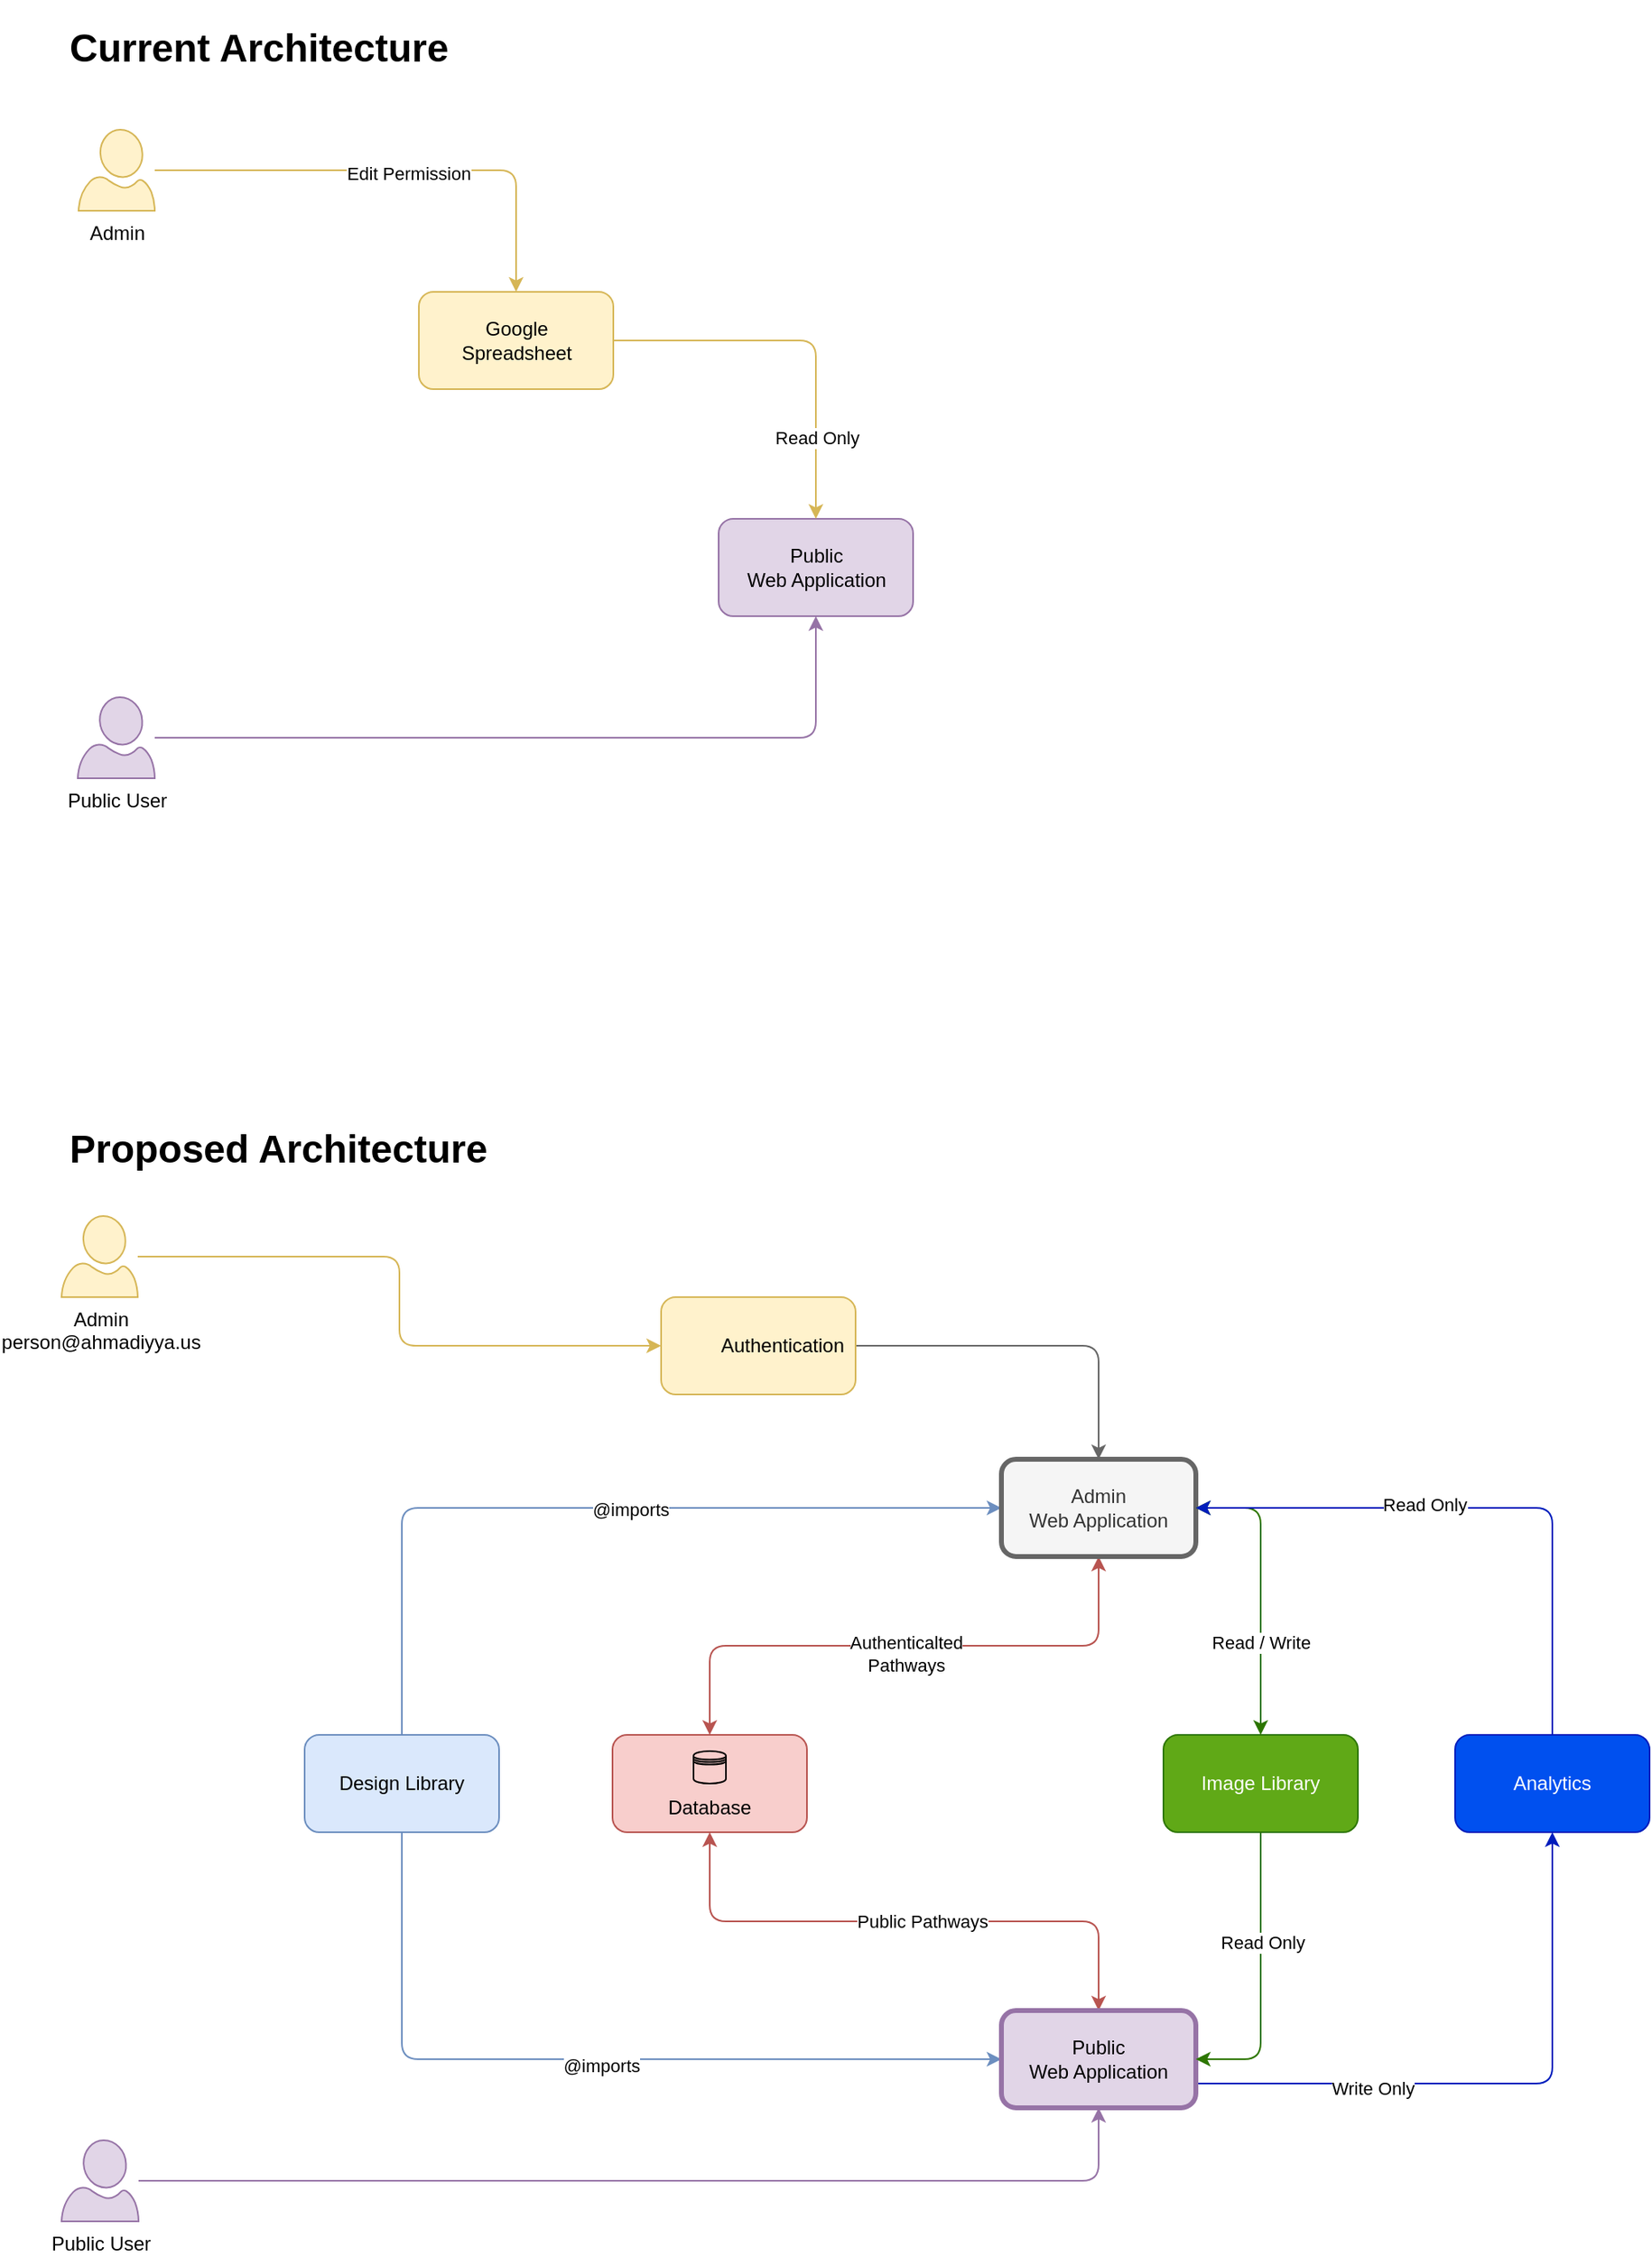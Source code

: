 <mxfile version="27.0.3">
  <diagram name="Page-1" id="NxsLywqPWlqC4Z0T5Jg_">
    <mxGraphModel dx="1892" dy="1910" grid="1" gridSize="10" guides="1" tooltips="1" connect="1" arrows="1" fold="1" page="1" pageScale="1" pageWidth="1169" pageHeight="827" math="0" shadow="0">
      <root>
        <mxCell id="0" />
        <mxCell id="1" parent="0" />
        <mxCell id="weHIqjTiIE6TXDT-aa-w-1" style="edgeStyle=elbowEdgeStyle;rounded=1;orthogonalLoop=1;jettySize=auto;elbow=vertical;html=1;entryX=0;entryY=0.5;entryDx=0;entryDy=0;startArrow=none;startFill=0;exitX=0.5;exitY=0;exitDx=0;exitDy=0;fillColor=#dae8fc;strokeColor=#6c8ebf;" parent="1" source="weHIqjTiIE6TXDT-aa-w-5" target="weHIqjTiIE6TXDT-aa-w-8" edge="1">
          <mxGeometry relative="1" as="geometry">
            <Array as="points">
              <mxPoint x="310" y="300" />
            </Array>
          </mxGeometry>
        </mxCell>
        <mxCell id="weHIqjTiIE6TXDT-aa-w-2" value="@imports" style="edgeLabel;html=1;align=center;verticalAlign=middle;resizable=0;points=[];" parent="weHIqjTiIE6TXDT-aa-w-1" vertex="1" connectable="0">
          <mxGeometry x="0.101" y="-1" relative="1" as="geometry">
            <mxPoint as="offset" />
          </mxGeometry>
        </mxCell>
        <mxCell id="weHIqjTiIE6TXDT-aa-w-3" style="edgeStyle=elbowEdgeStyle;rounded=1;orthogonalLoop=1;jettySize=auto;elbow=vertical;html=1;entryX=0;entryY=0.5;entryDx=0;entryDy=0;startArrow=none;startFill=0;exitX=0.5;exitY=1;exitDx=0;exitDy=0;fillColor=#dae8fc;strokeColor=#6c8ebf;" parent="1" source="weHIqjTiIE6TXDT-aa-w-5" target="weHIqjTiIE6TXDT-aa-w-12" edge="1">
          <mxGeometry relative="1" as="geometry">
            <Array as="points">
              <mxPoint x="360" y="640" />
            </Array>
          </mxGeometry>
        </mxCell>
        <mxCell id="weHIqjTiIE6TXDT-aa-w-4" value="@imports" style="edgeLabel;html=1;align=center;verticalAlign=middle;resizable=0;points=[];" parent="weHIqjTiIE6TXDT-aa-w-3" vertex="1" connectable="0">
          <mxGeometry x="0.031" y="-4" relative="1" as="geometry">
            <mxPoint as="offset" />
          </mxGeometry>
        </mxCell>
        <mxCell id="weHIqjTiIE6TXDT-aa-w-5" value="Design Library" style="rounded=1;whiteSpace=wrap;html=1;fillColor=#dae8fc;strokeColor=#6c8ebf;" parent="1" vertex="1">
          <mxGeometry x="250" y="440" width="120" height="60" as="geometry" />
        </mxCell>
        <mxCell id="weHIqjTiIE6TXDT-aa-w-6" style="edgeStyle=elbowEdgeStyle;rounded=1;orthogonalLoop=1;jettySize=auto;elbow=vertical;html=1;startArrow=classic;startFill=1;fillColor=#f8cecc;strokeColor=#b85450;" parent="1" source="weHIqjTiIE6TXDT-aa-w-8" target="weHIqjTiIE6TXDT-aa-w-27" edge="1">
          <mxGeometry relative="1" as="geometry" />
        </mxCell>
        <mxCell id="weHIqjTiIE6TXDT-aa-w-7" value="Authenticalted&lt;br&gt;Pathways" style="edgeLabel;html=1;align=center;verticalAlign=middle;resizable=0;points=[];" parent="weHIqjTiIE6TXDT-aa-w-6" vertex="1" connectable="0">
          <mxGeometry x="-0.397" y="3" relative="1" as="geometry">
            <mxPoint x="-69" y="2" as="offset" />
          </mxGeometry>
        </mxCell>
        <mxCell id="weHIqjTiIE6TXDT-aa-w-8" value="Admin&lt;br&gt;Web Application" style="rounded=1;whiteSpace=wrap;html=1;fillColor=#f5f5f5;strokeColor=#666666;fontColor=#333333;strokeWidth=3;" parent="1" vertex="1">
          <mxGeometry x="680" y="270" width="120" height="60" as="geometry" />
        </mxCell>
        <mxCell id="weHIqjTiIE6TXDT-aa-w-9" value="Public Pathways" style="edgeStyle=elbowEdgeStyle;rounded=1;orthogonalLoop=1;jettySize=auto;elbow=vertical;html=1;entryX=0.5;entryY=0;entryDx=0;entryDy=0;startArrow=classic;startFill=1;fillColor=#f8cecc;strokeColor=#b85450;" parent="1" source="weHIqjTiIE6TXDT-aa-w-27" target="weHIqjTiIE6TXDT-aa-w-12" edge="1">
          <mxGeometry x="0.059" relative="1" as="geometry">
            <mxPoint as="offset" />
          </mxGeometry>
        </mxCell>
        <mxCell id="weHIqjTiIE6TXDT-aa-w-10" style="edgeStyle=orthogonalEdgeStyle;rounded=1;orthogonalLoop=1;jettySize=auto;html=1;entryX=0.5;entryY=1;entryDx=0;entryDy=0;fillColor=#0050ef;strokeColor=#001DBC;exitX=1;exitY=0.75;exitDx=0;exitDy=0;curved=0;" parent="1" source="weHIqjTiIE6TXDT-aa-w-12" target="weHIqjTiIE6TXDT-aa-w-25" edge="1">
          <mxGeometry relative="1" as="geometry" />
        </mxCell>
        <mxCell id="weHIqjTiIE6TXDT-aa-w-11" value="Write Only" style="edgeLabel;html=1;align=center;verticalAlign=middle;resizable=0;points=[];" parent="weHIqjTiIE6TXDT-aa-w-10" vertex="1" connectable="0">
          <mxGeometry x="-0.422" y="-3" relative="1" as="geometry">
            <mxPoint as="offset" />
          </mxGeometry>
        </mxCell>
        <mxCell id="weHIqjTiIE6TXDT-aa-w-12" value="Public&lt;br&gt;Web Application" style="rounded=1;whiteSpace=wrap;html=1;fillColor=#e1d5e7;strokeColor=#9673a6;strokeWidth=3;" parent="1" vertex="1">
          <mxGeometry x="680" y="610" width="120" height="60" as="geometry" />
        </mxCell>
        <mxCell id="weHIqjTiIE6TXDT-aa-w-13" style="edgeStyle=orthogonalEdgeStyle;rounded=1;orthogonalLoop=1;jettySize=auto;html=1;entryX=0;entryY=0.5;entryDx=0;entryDy=0;curved=0;fillColor=#fff2cc;strokeColor=#d6b656;" parent="1" source="weHIqjTiIE6TXDT-aa-w-14" target="weHIqjTiIE6TXDT-aa-w-30" edge="1">
          <mxGeometry relative="1" as="geometry" />
        </mxCell>
        <mxCell id="weHIqjTiIE6TXDT-aa-w-14" value="Admin&lt;br&gt;person@ahmadiyya.us" style="sketch=0;aspect=fixed;pointerEvents=1;shadow=0;dashed=0;html=1;strokeColor=#d6b656;labelPosition=center;verticalLabelPosition=bottom;verticalAlign=top;align=center;fillColor=#fff2cc;shape=mxgraph.azure.user;labelBackgroundColor=none;labelBorderColor=none;" parent="1" vertex="1">
          <mxGeometry x="100" y="120" width="47" height="50" as="geometry" />
        </mxCell>
        <mxCell id="weHIqjTiIE6TXDT-aa-w-15" style="edgeStyle=orthogonalEdgeStyle;rounded=1;orthogonalLoop=1;jettySize=auto;html=1;entryX=0.5;entryY=1;entryDx=0;entryDy=0;fillColor=#e1d5e7;strokeColor=#9673a6;curved=0;" parent="1" source="weHIqjTiIE6TXDT-aa-w-16" target="weHIqjTiIE6TXDT-aa-w-12" edge="1">
          <mxGeometry relative="1" as="geometry" />
        </mxCell>
        <mxCell id="weHIqjTiIE6TXDT-aa-w-16" value="Public User" style="verticalLabelPosition=bottom;html=1;verticalAlign=top;align=center;strokeColor=#9673a6;fillColor=#e1d5e7;shape=mxgraph.azure.user;labelBackgroundColor=none;labelBorderColor=none;" parent="1" vertex="1">
          <mxGeometry x="100" y="690" width="47.5" height="50" as="geometry" />
        </mxCell>
        <mxCell id="weHIqjTiIE6TXDT-aa-w-17" style="edgeStyle=orthogonalEdgeStyle;rounded=1;orthogonalLoop=1;jettySize=auto;html=1;curved=0;fillColor=#f5f5f5;strokeColor=#666666;" parent="1" source="weHIqjTiIE6TXDT-aa-w-30" target="weHIqjTiIE6TXDT-aa-w-8" edge="1">
          <mxGeometry relative="1" as="geometry" />
        </mxCell>
        <mxCell id="weHIqjTiIE6TXDT-aa-w-18" style="edgeStyle=orthogonalEdgeStyle;rounded=1;orthogonalLoop=1;jettySize=auto;html=1;entryX=1;entryY=0.5;entryDx=0;entryDy=0;fillColor=#60a917;strokeColor=#2D7600;curved=0;startArrow=classic;startFill=1;" parent="1" source="weHIqjTiIE6TXDT-aa-w-22" target="weHIqjTiIE6TXDT-aa-w-8" edge="1">
          <mxGeometry relative="1" as="geometry" />
        </mxCell>
        <mxCell id="weHIqjTiIE6TXDT-aa-w-19" value="Read / Write" style="edgeLabel;html=1;align=center;verticalAlign=middle;resizable=0;points=[];" parent="weHIqjTiIE6TXDT-aa-w-18" vertex="1" connectable="0">
          <mxGeometry x="-0.362" relative="1" as="geometry">
            <mxPoint as="offset" />
          </mxGeometry>
        </mxCell>
        <mxCell id="weHIqjTiIE6TXDT-aa-w-20" style="edgeStyle=orthogonalEdgeStyle;rounded=1;orthogonalLoop=1;jettySize=auto;html=1;entryX=1;entryY=0.5;entryDx=0;entryDy=0;fillColor=#60a917;strokeColor=#2D7600;curved=0;" parent="1" source="weHIqjTiIE6TXDT-aa-w-22" target="weHIqjTiIE6TXDT-aa-w-12" edge="1">
          <mxGeometry relative="1" as="geometry" />
        </mxCell>
        <mxCell id="weHIqjTiIE6TXDT-aa-w-21" value="Read Only" style="edgeLabel;html=1;align=center;verticalAlign=middle;resizable=0;points=[];" parent="weHIqjTiIE6TXDT-aa-w-20" vertex="1" connectable="0">
          <mxGeometry x="-0.243" y="1" relative="1" as="geometry">
            <mxPoint as="offset" />
          </mxGeometry>
        </mxCell>
        <mxCell id="weHIqjTiIE6TXDT-aa-w-22" value="Image Library" style="rounded=1;whiteSpace=wrap;html=1;fillColor=#60a917;strokeColor=#2D7600;fontColor=#ffffff;" parent="1" vertex="1">
          <mxGeometry x="780" y="440" width="120" height="60" as="geometry" />
        </mxCell>
        <mxCell id="weHIqjTiIE6TXDT-aa-w-23" style="edgeStyle=orthogonalEdgeStyle;rounded=1;orthogonalLoop=1;jettySize=auto;html=1;entryX=1;entryY=0.5;entryDx=0;entryDy=0;fillColor=#0050ef;strokeColor=#001DBC;curved=0;" parent="1" source="weHIqjTiIE6TXDT-aa-w-25" target="weHIqjTiIE6TXDT-aa-w-8" edge="1">
          <mxGeometry relative="1" as="geometry">
            <Array as="points">
              <mxPoint x="1020" y="300" />
            </Array>
          </mxGeometry>
        </mxCell>
        <mxCell id="weHIqjTiIE6TXDT-aa-w-24" value="Read Only" style="edgeLabel;html=1;align=center;verticalAlign=middle;resizable=0;points=[];" parent="weHIqjTiIE6TXDT-aa-w-23" vertex="1" connectable="0">
          <mxGeometry x="0.218" y="-2" relative="1" as="geometry">
            <mxPoint as="offset" />
          </mxGeometry>
        </mxCell>
        <mxCell id="weHIqjTiIE6TXDT-aa-w-25" value="Analytics" style="rounded=1;whiteSpace=wrap;html=1;fillColor=#0050ef;strokeColor=#001DBC;fontColor=#ffffff;" parent="1" vertex="1">
          <mxGeometry x="960" y="440" width="120" height="60" as="geometry" />
        </mxCell>
        <mxCell id="weHIqjTiIE6TXDT-aa-w-26" value="" style="group" parent="1" vertex="1" connectable="0">
          <mxGeometry x="440" y="440" width="120" height="60" as="geometry" />
        </mxCell>
        <mxCell id="weHIqjTiIE6TXDT-aa-w-27" value="&lt;br&gt;&lt;br&gt;Database" style="rounded=1;whiteSpace=wrap;html=1;fillColor=#f8cecc;strokeColor=#b85450;align=center;" parent="weHIqjTiIE6TXDT-aa-w-26" vertex="1">
          <mxGeometry width="120" height="60" as="geometry" />
        </mxCell>
        <mxCell id="weHIqjTiIE6TXDT-aa-w-28" value="" style="shape=datastore;whiteSpace=wrap;html=1;fillColor=none;" parent="weHIqjTiIE6TXDT-aa-w-26" vertex="1">
          <mxGeometry x="50" y="10" width="20" height="20" as="geometry" />
        </mxCell>
        <mxCell id="weHIqjTiIE6TXDT-aa-w-29" value="" style="group" parent="1" vertex="1" connectable="0">
          <mxGeometry x="470" y="170" width="120" height="60" as="geometry" />
        </mxCell>
        <mxCell id="weHIqjTiIE6TXDT-aa-w-30" value="&amp;nbsp; &amp;nbsp; &amp;nbsp; &amp;nbsp; &amp;nbsp;Authentication" style="rounded=1;whiteSpace=wrap;html=1;fillColor=#fff2cc;strokeColor=#d6b656;" parent="weHIqjTiIE6TXDT-aa-w-29" vertex="1">
          <mxGeometry width="120" height="60" as="geometry" />
        </mxCell>
        <mxCell id="weHIqjTiIE6TXDT-aa-w-31" value="" style="shape=image;html=1;verticalAlign=top;verticalLabelPosition=bottom;labelBackgroundColor=#ffffff;imageAspect=0;aspect=fixed;image=https://cdn2.iconfinder.com/data/icons/thin-line-icons-for-seo-and-development-1/64/SEO_key-128.png;labelBorderColor=default;" parent="weHIqjTiIE6TXDT-aa-w-29" vertex="1">
          <mxGeometry x="10" y="15" width="30" height="30" as="geometry" />
        </mxCell>
        <mxCell id="weHIqjTiIE6TXDT-aa-w-32" style="edgeStyle=orthogonalEdgeStyle;rounded=1;orthogonalLoop=1;jettySize=auto;html=1;curved=0;fillColor=#fff2cc;strokeColor=#d6b656;" parent="1" source="weHIqjTiIE6TXDT-aa-w-34" target="weHIqjTiIE6TXDT-aa-w-38" edge="1">
          <mxGeometry relative="1" as="geometry" />
        </mxCell>
        <mxCell id="weHIqjTiIE6TXDT-aa-w-33" value="Edit Permission" style="edgeLabel;html=1;align=center;verticalAlign=middle;resizable=0;points=[];" parent="weHIqjTiIE6TXDT-aa-w-32" vertex="1" connectable="0">
          <mxGeometry x="0.046" y="-2" relative="1" as="geometry">
            <mxPoint as="offset" />
          </mxGeometry>
        </mxCell>
        <mxCell id="weHIqjTiIE6TXDT-aa-w-34" value="Admin" style="sketch=0;aspect=fixed;pointerEvents=1;shadow=0;dashed=0;html=1;strokeColor=#d6b656;labelPosition=center;verticalLabelPosition=bottom;verticalAlign=top;align=center;fillColor=#fff2cc;shape=mxgraph.azure.user;labelBackgroundColor=none;labelBorderColor=none;" parent="1" vertex="1">
          <mxGeometry x="110.5" y="-550" width="47" height="50" as="geometry" />
        </mxCell>
        <mxCell id="weHIqjTiIE6TXDT-aa-w-35" value="Public&lt;br&gt;Web Application" style="rounded=1;whiteSpace=wrap;html=1;fillColor=#e1d5e7;strokeColor=#9673a6;" parent="1" vertex="1">
          <mxGeometry x="505.5" y="-310" width="120" height="60" as="geometry" />
        </mxCell>
        <mxCell id="weHIqjTiIE6TXDT-aa-w-36" style="edgeStyle=orthogonalEdgeStyle;rounded=1;orthogonalLoop=1;jettySize=auto;html=1;curved=0;fillColor=#fff2cc;strokeColor=#d6b656;" parent="1" source="weHIqjTiIE6TXDT-aa-w-38" target="weHIqjTiIE6TXDT-aa-w-35" edge="1">
          <mxGeometry relative="1" as="geometry" />
        </mxCell>
        <mxCell id="weHIqjTiIE6TXDT-aa-w-37" value="Read Only" style="edgeLabel;html=1;align=center;verticalAlign=middle;resizable=0;points=[];" parent="weHIqjTiIE6TXDT-aa-w-36" vertex="1" connectable="0">
          <mxGeometry x="0.267" y="2" relative="1" as="geometry">
            <mxPoint x="-2" y="36" as="offset" />
          </mxGeometry>
        </mxCell>
        <mxCell id="weHIqjTiIE6TXDT-aa-w-38" value="Google &lt;br&gt;Spreadsheet" style="rounded=1;whiteSpace=wrap;html=1;fillColor=#fff2cc;strokeColor=#d6b656;" parent="1" vertex="1">
          <mxGeometry x="320.5" y="-450" width="120" height="60" as="geometry" />
        </mxCell>
        <mxCell id="weHIqjTiIE6TXDT-aa-w-39" style="edgeStyle=orthogonalEdgeStyle;rounded=1;orthogonalLoop=1;jettySize=auto;html=1;entryX=0.5;entryY=1;entryDx=0;entryDy=0;fillColor=#e1d5e7;strokeColor=#9673a6;curved=0;" parent="1" source="weHIqjTiIE6TXDT-aa-w-40" target="weHIqjTiIE6TXDT-aa-w-35" edge="1">
          <mxGeometry relative="1" as="geometry" />
        </mxCell>
        <mxCell id="weHIqjTiIE6TXDT-aa-w-40" value="Public User" style="verticalLabelPosition=bottom;html=1;verticalAlign=top;align=center;strokeColor=#9673a6;fillColor=#e1d5e7;shape=mxgraph.azure.user;labelBackgroundColor=none;labelBorderColor=none;" parent="1" vertex="1">
          <mxGeometry x="110" y="-200" width="47.5" height="50" as="geometry" />
        </mxCell>
        <mxCell id="weHIqjTiIE6TXDT-aa-w-41" value="&lt;h1&gt;Current Architecture&lt;/h1&gt;" style="text;html=1;strokeColor=none;fillColor=none;spacing=5;spacingTop=-20;whiteSpace=wrap;overflow=hidden;rounded=0;" parent="1" vertex="1">
          <mxGeometry x="100" y="-620" width="260" height="50" as="geometry" />
        </mxCell>
        <mxCell id="weHIqjTiIE6TXDT-aa-w-42" value="&lt;h1&gt;Proposed Architecture&lt;/h1&gt;" style="text;html=1;strokeColor=none;fillColor=none;spacing=5;spacingTop=-20;whiteSpace=wrap;overflow=hidden;rounded=0;" parent="1" vertex="1">
          <mxGeometry x="100" y="59" width="355" height="50" as="geometry" />
        </mxCell>
      </root>
    </mxGraphModel>
  </diagram>
</mxfile>
